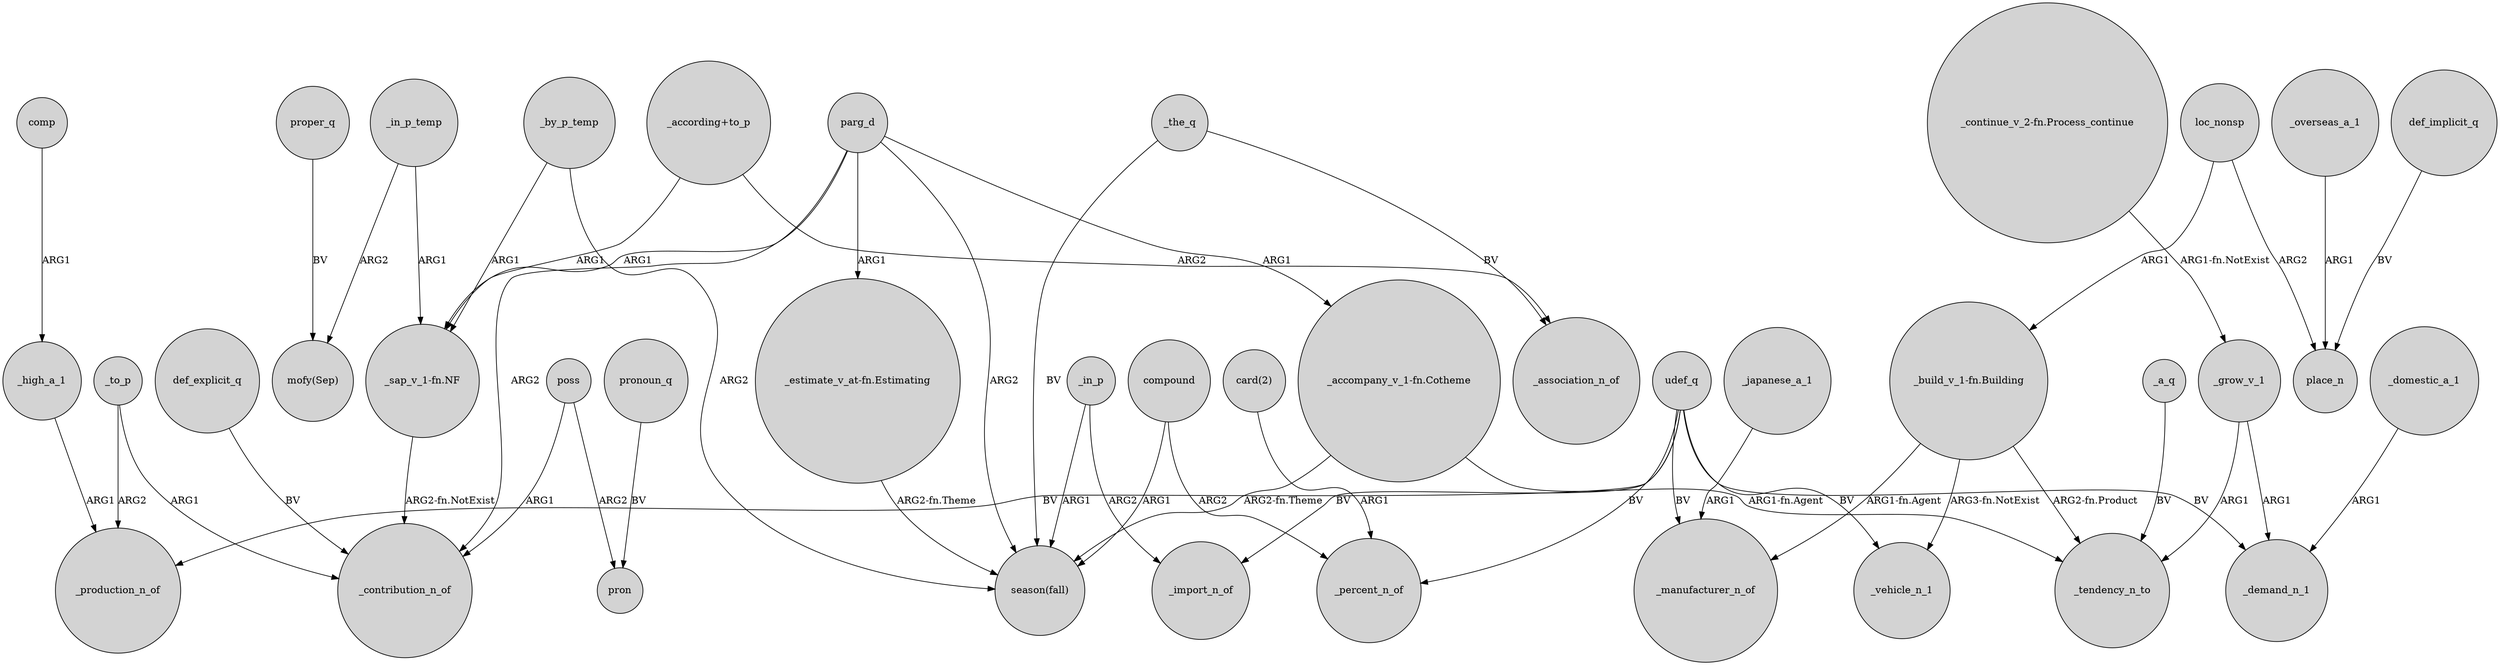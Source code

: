digraph {
	node [shape=circle style=filled]
	udef_q -> _production_n_of [label=BV]
	_to_p -> _production_n_of [label=ARG2]
	parg_d -> "season(fall)" [label=ARG2]
	loc_nonsp -> "_build_v_1-fn.Building" [label=ARG1]
	"_accompany_v_1-fn.Cotheme" -> _tendency_n_to [label="ARG1-fn.Agent"]
	"_continue_v_2-fn.Process_continue" -> _grow_v_1 [label="ARG1-fn.NotExist"]
	parg_d -> "_accompany_v_1-fn.Cotheme" [label=ARG1]
	poss -> pron [label=ARG2]
	"_build_v_1-fn.Building" -> _tendency_n_to [label="ARG2-fn.Product"]
	"_sap_v_1-fn.NF" -> _contribution_n_of [label="ARG2-fn.NotExist"]
	_domestic_a_1 -> _demand_n_1 [label=ARG1]
	"_build_v_1-fn.Building" -> _manufacturer_n_of [label="ARG1-fn.Agent"]
	_grow_v_1 -> _tendency_n_to [label=ARG1]
	_japanese_a_1 -> _manufacturer_n_of [label=ARG1]
	parg_d -> _contribution_n_of [label=ARG2]
	"card(2)" -> _percent_n_of [label=ARG1]
	_a_q -> _tendency_n_to [label=BV]
	def_implicit_q -> place_n [label=BV]
	comp -> _high_a_1 [label=ARG1]
	proper_q -> "mofy(Sep)" [label=BV]
	compound -> _percent_n_of [label=ARG2]
	udef_q -> _vehicle_n_1 [label=BV]
	udef_q -> _manufacturer_n_of [label=BV]
	_high_a_1 -> _production_n_of [label=ARG1]
	_by_p_temp -> "_sap_v_1-fn.NF" [label=ARG1]
	pronoun_q -> pron [label=BV]
	"_according+to_p" -> "_sap_v_1-fn.NF" [label=ARG1]
	udef_q -> _demand_n_1 [label=BV]
	"_according+to_p" -> _association_n_of [label=ARG2]
	def_explicit_q -> _contribution_n_of [label=BV]
	_grow_v_1 -> _demand_n_1 [label=ARG1]
	_the_q -> _association_n_of [label=BV]
	_to_p -> _contribution_n_of [label=ARG1]
	udef_q -> _import_n_of [label=BV]
	parg_d -> "_estimate_v_at-fn.Estimating" [label=ARG1]
	_the_q -> "season(fall)" [label=BV]
	"_accompany_v_1-fn.Cotheme" -> "season(fall)" [label="ARG2-fn.Theme"]
	_in_p -> "season(fall)" [label=ARG1]
	loc_nonsp -> place_n [label=ARG2]
	compound -> "season(fall)" [label=ARG1]
	udef_q -> _percent_n_of [label=BV]
	parg_d -> "_sap_v_1-fn.NF" [label=ARG1]
	_overseas_a_1 -> place_n [label=ARG1]
	poss -> _contribution_n_of [label=ARG1]
	"_estimate_v_at-fn.Estimating" -> "season(fall)" [label="ARG2-fn.Theme"]
	_in_p_temp -> "mofy(Sep)" [label=ARG2]
	_by_p_temp -> "season(fall)" [label=ARG2]
	"_build_v_1-fn.Building" -> _vehicle_n_1 [label="ARG3-fn.NotExist"]
	_in_p_temp -> "_sap_v_1-fn.NF" [label=ARG1]
	_in_p -> _import_n_of [label=ARG2]
}
